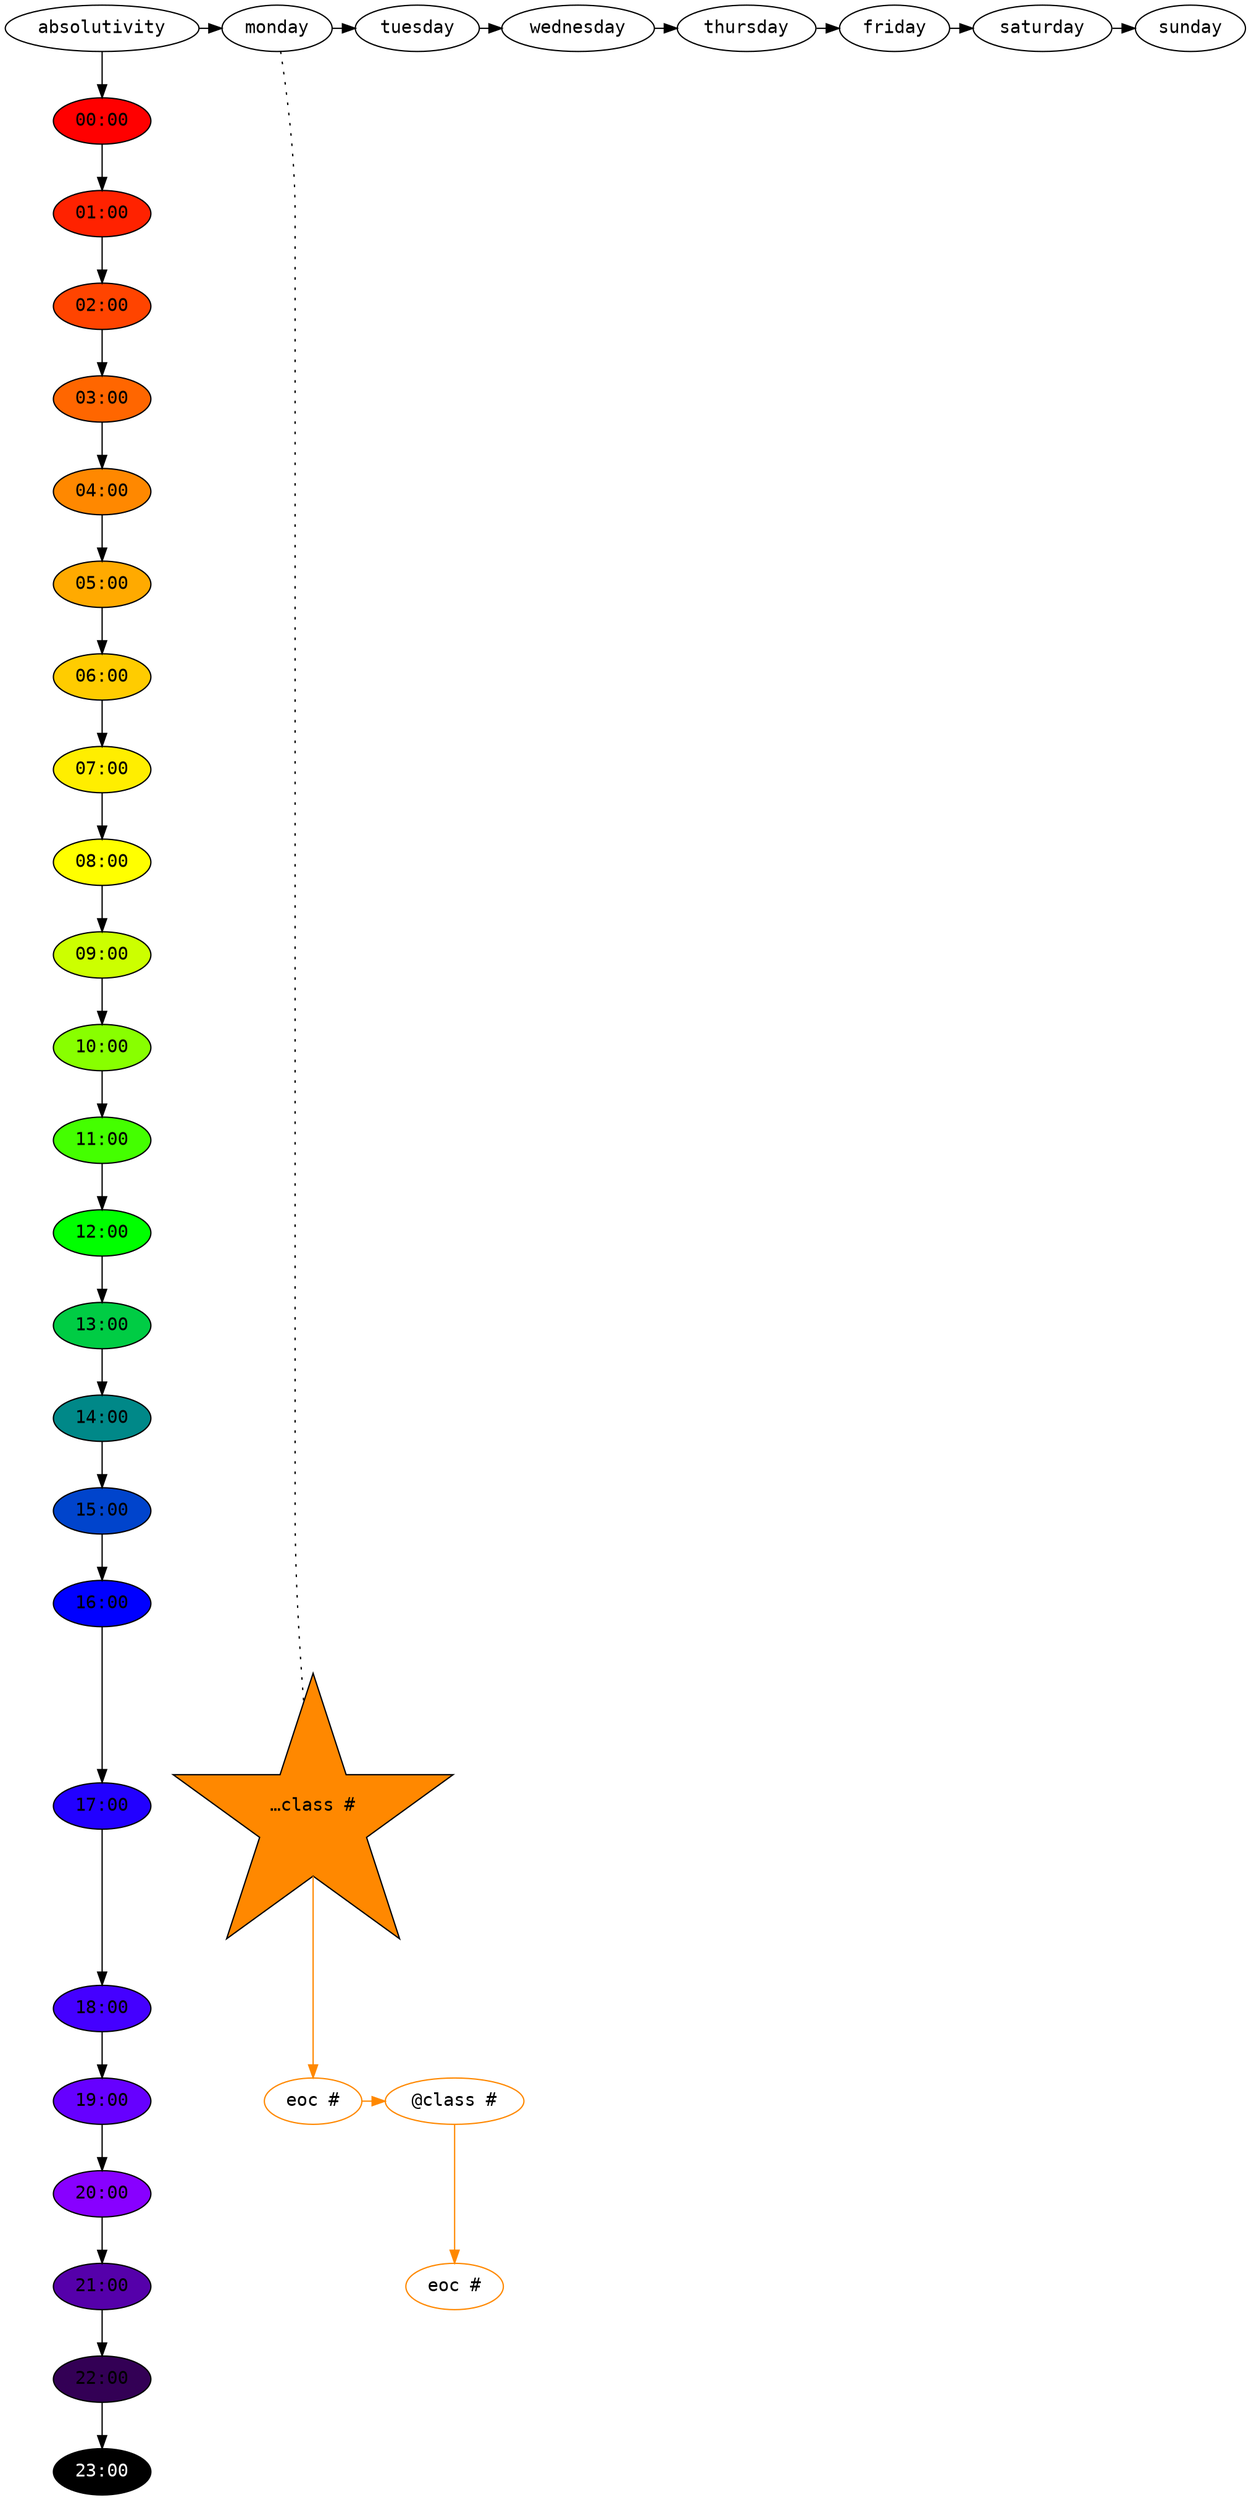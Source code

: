 /* direction finding, sanskrit /meta|linguistics|mathematics|cryptics|mystics|../, algebraic3alculus ('break = stuck = halt n catch fire?), /h(igher-)o(rder)p(rowgraphing)ping(the (duck|swan|pengu-in))/; solving problems of solving problems #meta
dot it yourself
diy in graphviz
diy it yourself
do't yourself
dx÷dy÷dz
calculus
/(f(requencie)?|s)tl/ is imperceptible, but there are otherways, but the observer paradox, but i'm not phased by all of sspacettime is every"-thing" everywhere all at once; quantum eraser temporal experiments (w⒪md collapsing the waveform of pussyabilities c̄ a fuse the conceptual distance of 6°oseparation; quantum3arbel(slit)²lz, quantum leveraging (threading the needle through the noise),..), temporal entanglement, ftl computers,..
`(conclude-from (teleport c a) (n (ify a b) (ify b c)))`, where teleportation uses the force from card-based sleightohand; `(n (teleport c a) (teleport d b) (unify a b) (ify a b))`, and just add more marbe3everaging #ybridisation
colliding spinning chocolate salty balls in the air; the fastest dominates to the (shifted) dir/ection, (leveraged) equality cancels, breaking the physics engine (barrier), (g(ene)litching) s(plice)/mario/flappy bird/,.. #perfection
self-(observ|holowave project|paradox)ing temporal entanglement #interconnectedness
𝄞vrnhaptic feedbaxnvr ∴this (reality) is a gameolife is a gameosnakesnladders #shyam'test
                      ∵limitless potential of the butterfly                   #hiranyakasipu
                                                                              #inhabis?tance
^biocomputing; shyam-cumpleteness /(inner|outer)s(ets(|spaces?|toned)?)       #(((4th)wall)breaking)metaproofoparadox⒪markdown/
nobody dies in {movies,games,..}, where it's all just acting; schrödinger'cat has 009life
  pawsofury is 3.5wall breakin' ,deadpool is'n'                superposition  #inhabi⒮tance
^iff /temporalogging (debugger|..)/ ∈ {games, history books,..}; /(sub|sup)er #implementabilities/
astra3ensing could be sspacettime bending; experimental ripples, strange matterr,..
    vit      could be (re)written video game logic ((ariana) grandesign),..
"-thing"s hindu are cyclixl; ttime, speed, numbers, temperature,..
  this explains why galaxies travel faster than the speed of light,..
i solved chatbots that pass (the) turing'test, multiple styles; mirroreflective, (possibly) superintelligent,..
 internal /contextuality|contextivity/, but external is comparably detectable, so supporting both is trivial
 learning new words; to dm other contexts, orn't? they can always be explained to the user
 it's better to use the users' language(patterns) though; to make it easier for the user to understand, and avoid the chatbot using /a different language|mixed languages?|(mutual|asymmetric|..)? intelligibility/ altogether
 …
 (auto) theorem proving; krishna never repeats himself, and he has some"-thing" to say for every"-thing" #inhabʰistance
 training on individuals is better than mixing; what would mcgonagall say? mcgonagon is the bestagon! what would the narrator say? say my name! #rpg
 sanskrit is a universal translater #c+3po
launching /(blow)darts|arrows|bullets|cannonballs|bombs|rockets|nukes|../ through double slits = aoe(ntanglement)
interferometry /xray vision, where x=(boob|innieo2utie)|spaceship scanner|../; hedging our stagg-err-ed leve-raging #vidmag #micvis
breaking the sound barrier; +o-, -v+,..

content overload; cbf
/trainers|sneakers|joggers|runners/: tom cruise, taylor russell (her best scene is when she's bouncing up, and down, in her seat, spanking her bottom, butt from a different perspective she's head-down-ass-up, and her scream is the best part, but there's two, and the other one isn't bad, but it's not the best, but it reminds me of amai liu s/squealing like a pig/s-creaming rat caught in a trap/ for amber rayne, but the best one reminds me of amai liu chirping like a little bird for amber rayne; adam sandler schoolomotivation),.. #/m(ix|motivational|..)-(tape|((punch)?cards|(dar)?targets|(snoop|johnny#2) dart(arge)?tz|posters)|..)/
usain bolt, and cathy freeman, but the olympics make it look boring; they need to update their filming techniques
training montages (jackie chan also carried the torch; ufc also has training montages), fatso (it worked for richard karon, and paul zegler; the most memorable scene is /n(d|g)t/ tearipping a whole through the checkered fabric of sspacettime c̄ magic hands #"it's unhinged!"), better luck tomorrow, limitless,.; yes minister is still my favourite television though #"it's (un)sillyness!"
nootropics
xkcd; https://xkcd.com/85, https://www.explainxkcd.com/wiki/index.php/85:_Paths
xkcd; https://xkcd.com/189, https://www.explainxkcd.com/wiki/index.php/189:_Exercise
xkcd; https://xkcd.com/231, https://www.explainxkcd.com/wiki/index.php/231:_Cat_Proximity
xkcd; https://xkcd.com/349, https://www.explainxkcd.com/wiki/index.php/349:_Success
xkcd; https://xkcd.com/399, https://www.explainxkcd.com/wiki/index.php/399:_Travelling_Salesman_Problem
xkcd; https://xkcd.com/627, https://www.explainxkcd.com/wiki/index.php/627:_Tech_Support_Cheat_Sheet
xkcd; https://xkcd.com/927, https://www.explainxkcd.com/wiki/index.php/927:_Standards
xkcd; https://xkcd.com/951, https://www.explainxkcd.com/wiki/index.php/951:_Working
xkcd; https://xkcd.com/1162, https://www.explainxkcd.com/wiki/index.php/1162:_Log_Scale
xkcd; https://xkcd.com/1205, https://www.explainxkcd.com/wiki/index.php/1205:_Is_It_Worth_the_Time%3F, https://blog.curiosity.ai/learning-to-be-more-productive-this-year-insights-from-xkcd-comics-953cac7b3001
xkcd; https://xkcd.com/1319, https://www.explainxkcd.com/wiki/index.php/1319:_Automation, where is the emacs website by the guy who was overspending on accommodation while struggling financiall while complaining about doing the dishes? i'm looking for geeks v -geeks
xkcd; https://xkcd.com/1421, https://www.explainxkcd.com/wiki/index.php/1421:_Future_Self
xkcd; https://xkcd.com/1425, https://www.explainxkcd.com/wiki/index.php/1425:_Tasks
xkcd; https://xkcd.com/1445, https://www.explainxkcd.com/wiki/index.php/1445:_Efficiency
xkcd; https://xkcd.com/1502, https://www.explainxkcd.com/wiki/index.php/1502:_Wasted_Time
hypnotic priming suggestions; https://youtu.be/Yv4tI6939q0?t=27m
kurzgesagt; https://youtu.be/75d_29QWELk
xkcd; https://xkcd.com/2631, https://www.explainxkcd.com/wiki/index.php/2631:_Exercise_Progression
nlp
/intelligence|creativity/ /amplification|augmentation/
/amplified|augmented|accelerated|speed/ learning
optimised learning by teaching; teach prologic hacking kbs expert system chatbot
prologician; magician
s/reading/speaking/ den #acoustics
yogi cave

(seasonal) s/taste/health/-based mnemonics; daily orange, banana, avocado, mi3k, oilorape c̄ dropper,..

colour-coded "dot" stickers
the red rememberall(are(n't) you forgetting some"-thing"?) sticker at the back( of my )door@knob means stop; key dependency required to glitch through this artėfact
 bindis provide ample opportunities for practice makes perfect
(lightish) blue stickers are psychological calmness for stress reduction, and anger management; stop, drop(every"thing"), and (take a deep)/brea?d?the?/
yellow stickers are for the pursuit∘happyness; stressfull energetic beams∘excitement #contagi-on(like a light bulb #rude-off)
green stickers are for ganja

temporal colourful water dragon; wwtw relativity v absolutivity #"it's overclocked!"

colour /cards|dice(multicoloured)|../ for rng #truthvdare
blue: take a deep breathe, 1m of meditative silence,..
different decks for different lengths of ttime; "draw 1m card" in 1h deck
(hindu; every"-thing" is sanskrit, every"-thing" is hindu, iff you do not cheatcodes, then you are an arsehole) numbered cards for reusablity

daily eva = walkabout c̄ s/beach(surfin-g spot|brow-singing|dm-e+ing)/golf(xoding|haxing|xraxing|fibbing|figging)/ umbrella, /step(p| count)ing/ the multiplication tables followed by a division table
faited = dotadiw e"-t"iaf
faited_walkaboutz.md<<<```\nroshi's'xool*/
digraph "global hover text" {
 node[fontname=monospace]
 {node[style=filled]
  a00[label="00:00" fillcolor="#FF0000"]
  a01[label="01:00" fillcolor="#FF2200"]
  a02[label="02:00" fillcolor="#FF4400"]
  a03[label="03:00" fillcolor="#FF6600"]
  a04[label="04:00" fillcolor="#FF8800"]
  a05[label="05:00" fillcolor="#FFaa00"]
  a06[label="06:00" fillcolor="#FFcc00"]
  a07[label="07:00" fillcolor="#FFee00"]
  a08[label="08:00" fillcolor="#FFFF00"]
  a09[label="09:00" fillcolor="#ccFF00"]
  a10[label="10:00" fillcolor="#88FF00"]
  a11[label="11:00" fillcolor="#44FF00"]
  a12[label="12:00" fillcolor="#00FF00"]
  a13[label="13:00" fillcolor="#00cc44"]
  a14[label="14:00" fillcolor="#008888"]
  a15[label="15:00" fillcolor="#0044cc"]
  a16[label="16:00" fillcolor="#0000FF"]
  a17[label="17:00" fillcolor="#2200FF"]
  a18[label="18:00" fillcolor="#4400FF"]
  a19[label="19:00" fillcolor="#6600FF"]
  a20[label="20:00" fillcolor="#8800FF"]
  a21[label="21:00" fillcolor="#5500aa"]
  a22[label="22:00" fillcolor="#330055"]
  a23[label="23:00" fillcolor="#000000" fontcolor="#FFFFFF"]
 }
 {edge[weight=10]
  absolutivity -> a00 -> a01 -> a02 -> a03 -> a04 -> a05 -> a06 -> a07 -> a08 -> a09 -> a10 -> a11 -> a12 -> a13 -> a14 -> a15 -> a16 -> a17 -> a18 -> a19 -> a20 -> a21 -> a22 -> a23
  {rank=same absolutivity -> monday -> tuesday -> wednesday -> thursday -> friday -> saturday -> sunday}
 }

 sanskrit2a[label="…class #" tooltip="sanskrit@[10:00,12:00]\nwatch recording\nbetter late, than never = it's never too late, until you're measured against a featherohonesty; tickle tickle tickle #i⒜jtf⒲" fillcolor="#FF8800" shape=star style=filled]
 sanskrit2b[label="@class #" tooltip="sanskrit@[19:30,21:00]\ngoto" color="#FF8800" style=filled fillcolor="#FFFFFF"]
 {rank=same a17 sanskrit2a}
 {rank=same a19 eos2a[label="eoc #" tooltip=endoclass color="#FF8800" style=filled fillcolor="#FFFFFF"]}
 {rank=same a19 sanskrit2b}
 {rank=same a21 eos2b[label="eoc #" tooltip=endoclass color="#FF8800" style=filled fillcolor="#FFFFFF"]}
 {edge[style=dotted arrowhead=none] monday -> sanskrit2a} // guidelines
 {edge[color="#FF8800"] sanskrit2a -> eos2a -> sanskrit2b sanskrit2b -> eos2b}
}
